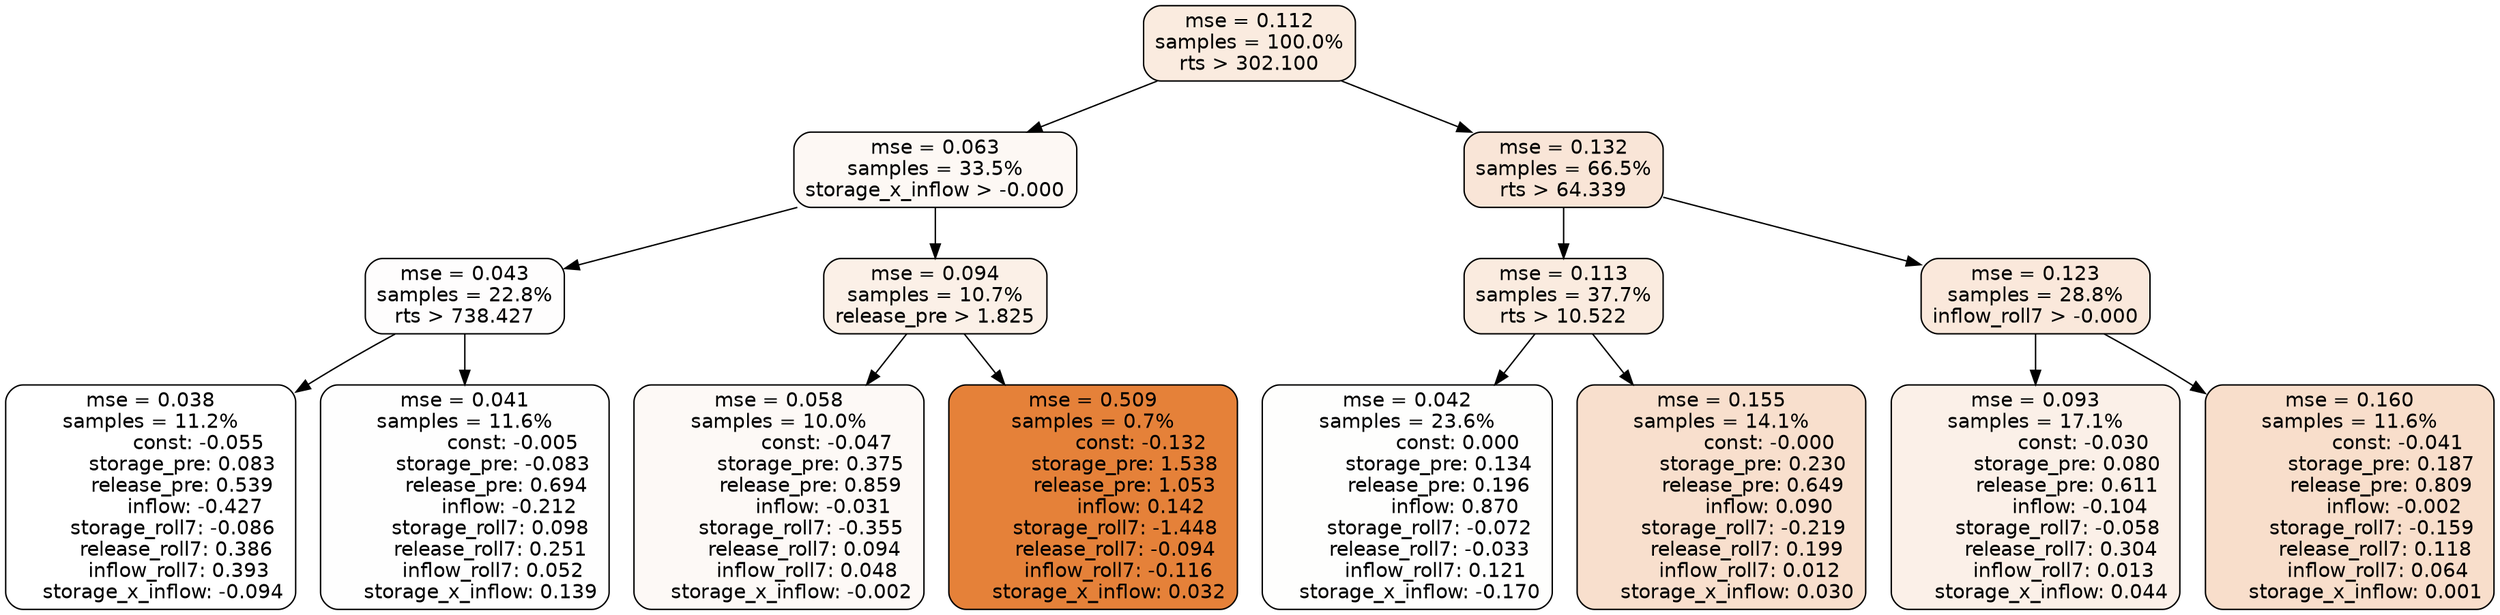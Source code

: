 digraph tree {
node [shape=rectangle, style="filled, rounded", color="black", fontname=helvetica] ;
edge [fontname=helvetica] ;
	"0" [label="mse = 0.112
samples = 100.0%
rts > 302.100", fillcolor="#faebdf"]
	"8" [label="mse = 0.063
samples = 33.5%
storage_x_inflow > -0.000", fillcolor="#fdf8f4"]
	"1" [label="mse = 0.132
samples = 66.5%
rts > 64.339", fillcolor="#f9e5d7"]
	"9" [label="mse = 0.043
samples = 22.8%
rts > 738.427", fillcolor="#fefdfd"]
	"12" [label="mse = 0.094
samples = 10.7%
release_pre > 1.825", fillcolor="#fbf0e7"]
	"2" [label="mse = 0.113
samples = 37.7%
rts > 10.522", fillcolor="#faebdf"]
	"5" [label="mse = 0.123
samples = 28.8%
inflow_roll7 > -0.000", fillcolor="#fae8db"]
	"10" [label="mse = 0.038
samples = 11.2%
               const: -0.055
          storage_pre: 0.083
          release_pre: 0.539
              inflow: -0.427
       storage_roll7: -0.086
        release_roll7: 0.386
         inflow_roll7: 0.393
    storage_x_inflow: -0.094", fillcolor="#ffffff"]
	"11" [label="mse = 0.041
samples = 11.6%
               const: -0.005
         storage_pre: -0.083
          release_pre: 0.694
              inflow: -0.212
        storage_roll7: 0.098
        release_roll7: 0.251
         inflow_roll7: 0.052
     storage_x_inflow: 0.139", fillcolor="#fefefe"]
	"13" [label="mse = 0.058
samples = 10.0%
               const: -0.047
          storage_pre: 0.375
          release_pre: 0.859
              inflow: -0.031
       storage_roll7: -0.355
        release_roll7: 0.094
         inflow_roll7: 0.048
    storage_x_inflow: -0.002", fillcolor="#fdf9f6"]
	"14" [label="mse = 0.509
samples = 0.7%
               const: -0.132
          storage_pre: 1.538
          release_pre: 1.053
               inflow: 0.142
       storage_roll7: -1.448
       release_roll7: -0.094
        inflow_roll7: -0.116
     storage_x_inflow: 0.032", fillcolor="#e58139"]
	"3" [label="mse = 0.042
samples = 23.6%
                const: 0.000
          storage_pre: 0.134
          release_pre: 0.196
               inflow: 0.870
       storage_roll7: -0.072
       release_roll7: -0.033
         inflow_roll7: 0.121
    storage_x_inflow: -0.170", fillcolor="#fefefd"]
	"4" [label="mse = 0.155
samples = 14.1%
               const: -0.000
          storage_pre: 0.230
          release_pre: 0.649
               inflow: 0.090
       storage_roll7: -0.219
        release_roll7: 0.199
         inflow_roll7: 0.012
     storage_x_inflow: 0.030", fillcolor="#f8dfcd"]
	"6" [label="mse = 0.093
samples = 17.1%
               const: -0.030
          storage_pre: 0.080
          release_pre: 0.611
              inflow: -0.104
       storage_roll7: -0.058
        release_roll7: 0.304
         inflow_roll7: 0.013
     storage_x_inflow: 0.044", fillcolor="#fbf0e8"]
	"7" [label="mse = 0.160
samples = 11.6%
               const: -0.041
          storage_pre: 0.187
          release_pre: 0.809
              inflow: -0.002
       storage_roll7: -0.159
        release_roll7: 0.118
         inflow_roll7: 0.064
     storage_x_inflow: 0.001", fillcolor="#f8decb"]

	"0" -> "1"
	"0" -> "8"
	"8" -> "9"
	"8" -> "12"
	"1" -> "2"
	"1" -> "5"
	"9" -> "10"
	"9" -> "11"
	"12" -> "13"
	"12" -> "14"
	"2" -> "3"
	"2" -> "4"
	"5" -> "6"
	"5" -> "7"
}